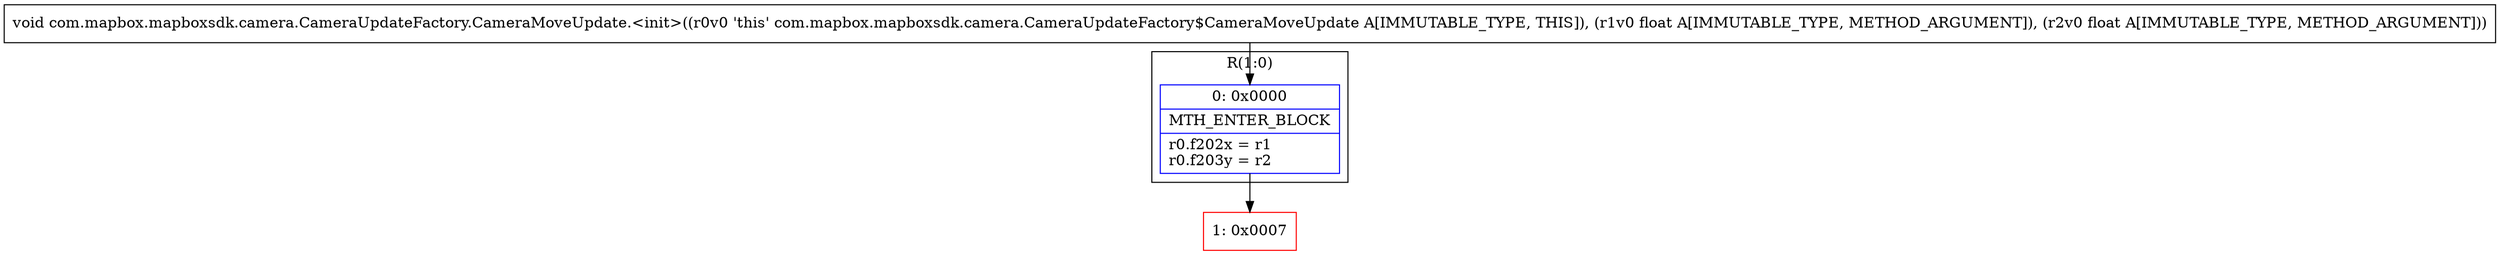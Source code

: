 digraph "CFG forcom.mapbox.mapboxsdk.camera.CameraUpdateFactory.CameraMoveUpdate.\<init\>(FF)V" {
subgraph cluster_Region_1510764381 {
label = "R(1:0)";
node [shape=record,color=blue];
Node_0 [shape=record,label="{0\:\ 0x0000|MTH_ENTER_BLOCK\l|r0.f202x = r1\lr0.f203y = r2\l}"];
}
Node_1 [shape=record,color=red,label="{1\:\ 0x0007}"];
MethodNode[shape=record,label="{void com.mapbox.mapboxsdk.camera.CameraUpdateFactory.CameraMoveUpdate.\<init\>((r0v0 'this' com.mapbox.mapboxsdk.camera.CameraUpdateFactory$CameraMoveUpdate A[IMMUTABLE_TYPE, THIS]), (r1v0 float A[IMMUTABLE_TYPE, METHOD_ARGUMENT]), (r2v0 float A[IMMUTABLE_TYPE, METHOD_ARGUMENT])) }"];
MethodNode -> Node_0;
Node_0 -> Node_1;
}

